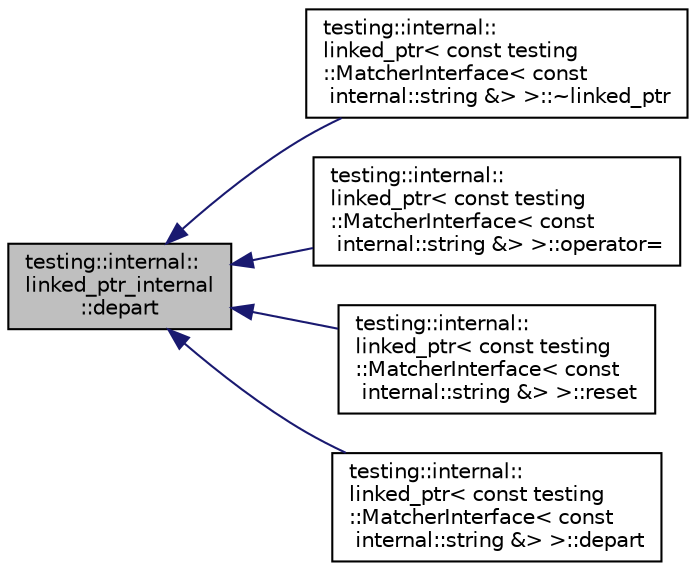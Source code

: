 digraph "testing::internal::linked_ptr_internal::depart"
{
  edge [fontname="Helvetica",fontsize="10",labelfontname="Helvetica",labelfontsize="10"];
  node [fontname="Helvetica",fontsize="10",shape=record];
  rankdir="LR";
  Node1 [label="testing::internal::\llinked_ptr_internal\l::depart",height=0.2,width=0.4,color="black", fillcolor="grey75", style="filled", fontcolor="black"];
  Node1 -> Node2 [dir="back",color="midnightblue",fontsize="10",style="solid",fontname="Helvetica"];
  Node2 [label="testing::internal::\llinked_ptr\< const testing\l::MatcherInterface\< const\l internal::string &\> \>::~linked_ptr",height=0.2,width=0.4,color="black", fillcolor="white", style="filled",URL="$d9/df4/classtesting_1_1internal_1_1linked__ptr.html#af99460fd09ca0f83e061ea480ef1a45e"];
  Node1 -> Node3 [dir="back",color="midnightblue",fontsize="10",style="solid",fontname="Helvetica"];
  Node3 [label="testing::internal::\llinked_ptr\< const testing\l::MatcherInterface\< const\l internal::string &\> \>::operator=",height=0.2,width=0.4,color="black", fillcolor="white", style="filled",URL="$d9/df4/classtesting_1_1internal_1_1linked__ptr.html#a82608d98869b750d9ab729f1450a9a45"];
  Node1 -> Node4 [dir="back",color="midnightblue",fontsize="10",style="solid",fontname="Helvetica"];
  Node4 [label="testing::internal::\llinked_ptr\< const testing\l::MatcherInterface\< const\l internal::string &\> \>::reset",height=0.2,width=0.4,color="black", fillcolor="white", style="filled",URL="$d9/df4/classtesting_1_1internal_1_1linked__ptr.html#a95ba3b7b66ed0193c779976c6e126ab6"];
  Node1 -> Node5 [dir="back",color="midnightblue",fontsize="10",style="solid",fontname="Helvetica"];
  Node5 [label="testing::internal::\llinked_ptr\< const testing\l::MatcherInterface\< const\l internal::string &\> \>::depart",height=0.2,width=0.4,color="black", fillcolor="white", style="filled",URL="$d9/df4/classtesting_1_1internal_1_1linked__ptr.html#a0852ab20839140f29b2ad074339fccc7"];
}
